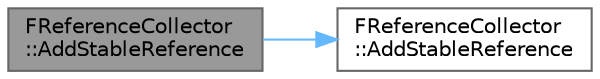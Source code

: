 digraph "FReferenceCollector::AddStableReference"
{
 // INTERACTIVE_SVG=YES
 // LATEX_PDF_SIZE
  bgcolor="transparent";
  edge [fontname=Helvetica,fontsize=10,labelfontname=Helvetica,labelfontsize=10];
  node [fontname=Helvetica,fontsize=10,shape=box,height=0.2,width=0.4];
  rankdir="LR";
  Node1 [id="Node000001",label="FReferenceCollector\l::AddStableReference",height=0.2,width=0.4,color="gray40", fillcolor="grey60", style="filled", fontcolor="black",tooltip=" "];
  Node1 -> Node2 [id="edge1_Node000001_Node000002",color="steelblue1",style="solid",tooltip=" "];
  Node2 [id="Node000002",label="FReferenceCollector\l::AddStableReference",height=0.2,width=0.4,color="grey40", fillcolor="white", style="filled",URL="$d9/d05/classFReferenceCollector.html#afeaa8c7ecfc3ba26c964acba86fd537d",tooltip="Preferred way to add a reference that allows batching."];
}
